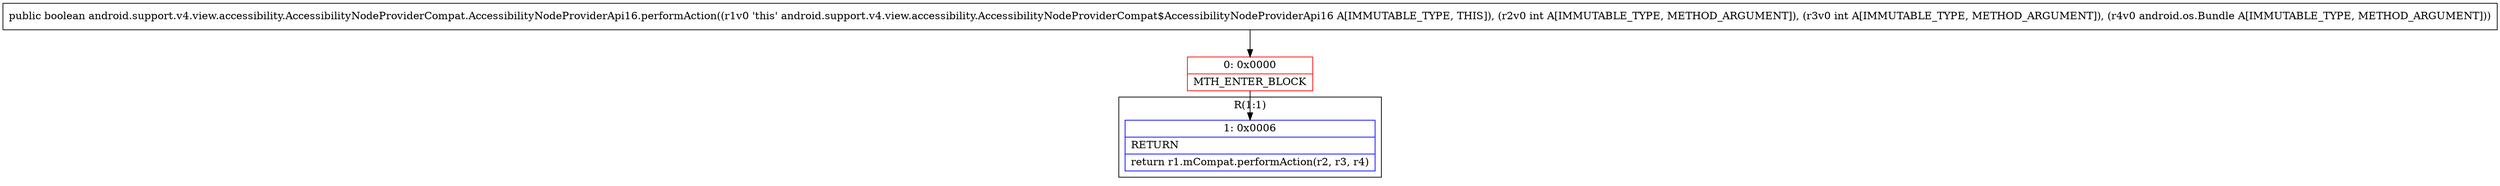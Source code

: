 digraph "CFG forandroid.support.v4.view.accessibility.AccessibilityNodeProviderCompat.AccessibilityNodeProviderApi16.performAction(IILandroid\/os\/Bundle;)Z" {
subgraph cluster_Region_1206275787 {
label = "R(1:1)";
node [shape=record,color=blue];
Node_1 [shape=record,label="{1\:\ 0x0006|RETURN\l|return r1.mCompat.performAction(r2, r3, r4)\l}"];
}
Node_0 [shape=record,color=red,label="{0\:\ 0x0000|MTH_ENTER_BLOCK\l}"];
MethodNode[shape=record,label="{public boolean android.support.v4.view.accessibility.AccessibilityNodeProviderCompat.AccessibilityNodeProviderApi16.performAction((r1v0 'this' android.support.v4.view.accessibility.AccessibilityNodeProviderCompat$AccessibilityNodeProviderApi16 A[IMMUTABLE_TYPE, THIS]), (r2v0 int A[IMMUTABLE_TYPE, METHOD_ARGUMENT]), (r3v0 int A[IMMUTABLE_TYPE, METHOD_ARGUMENT]), (r4v0 android.os.Bundle A[IMMUTABLE_TYPE, METHOD_ARGUMENT])) }"];
MethodNode -> Node_0;
Node_0 -> Node_1;
}


